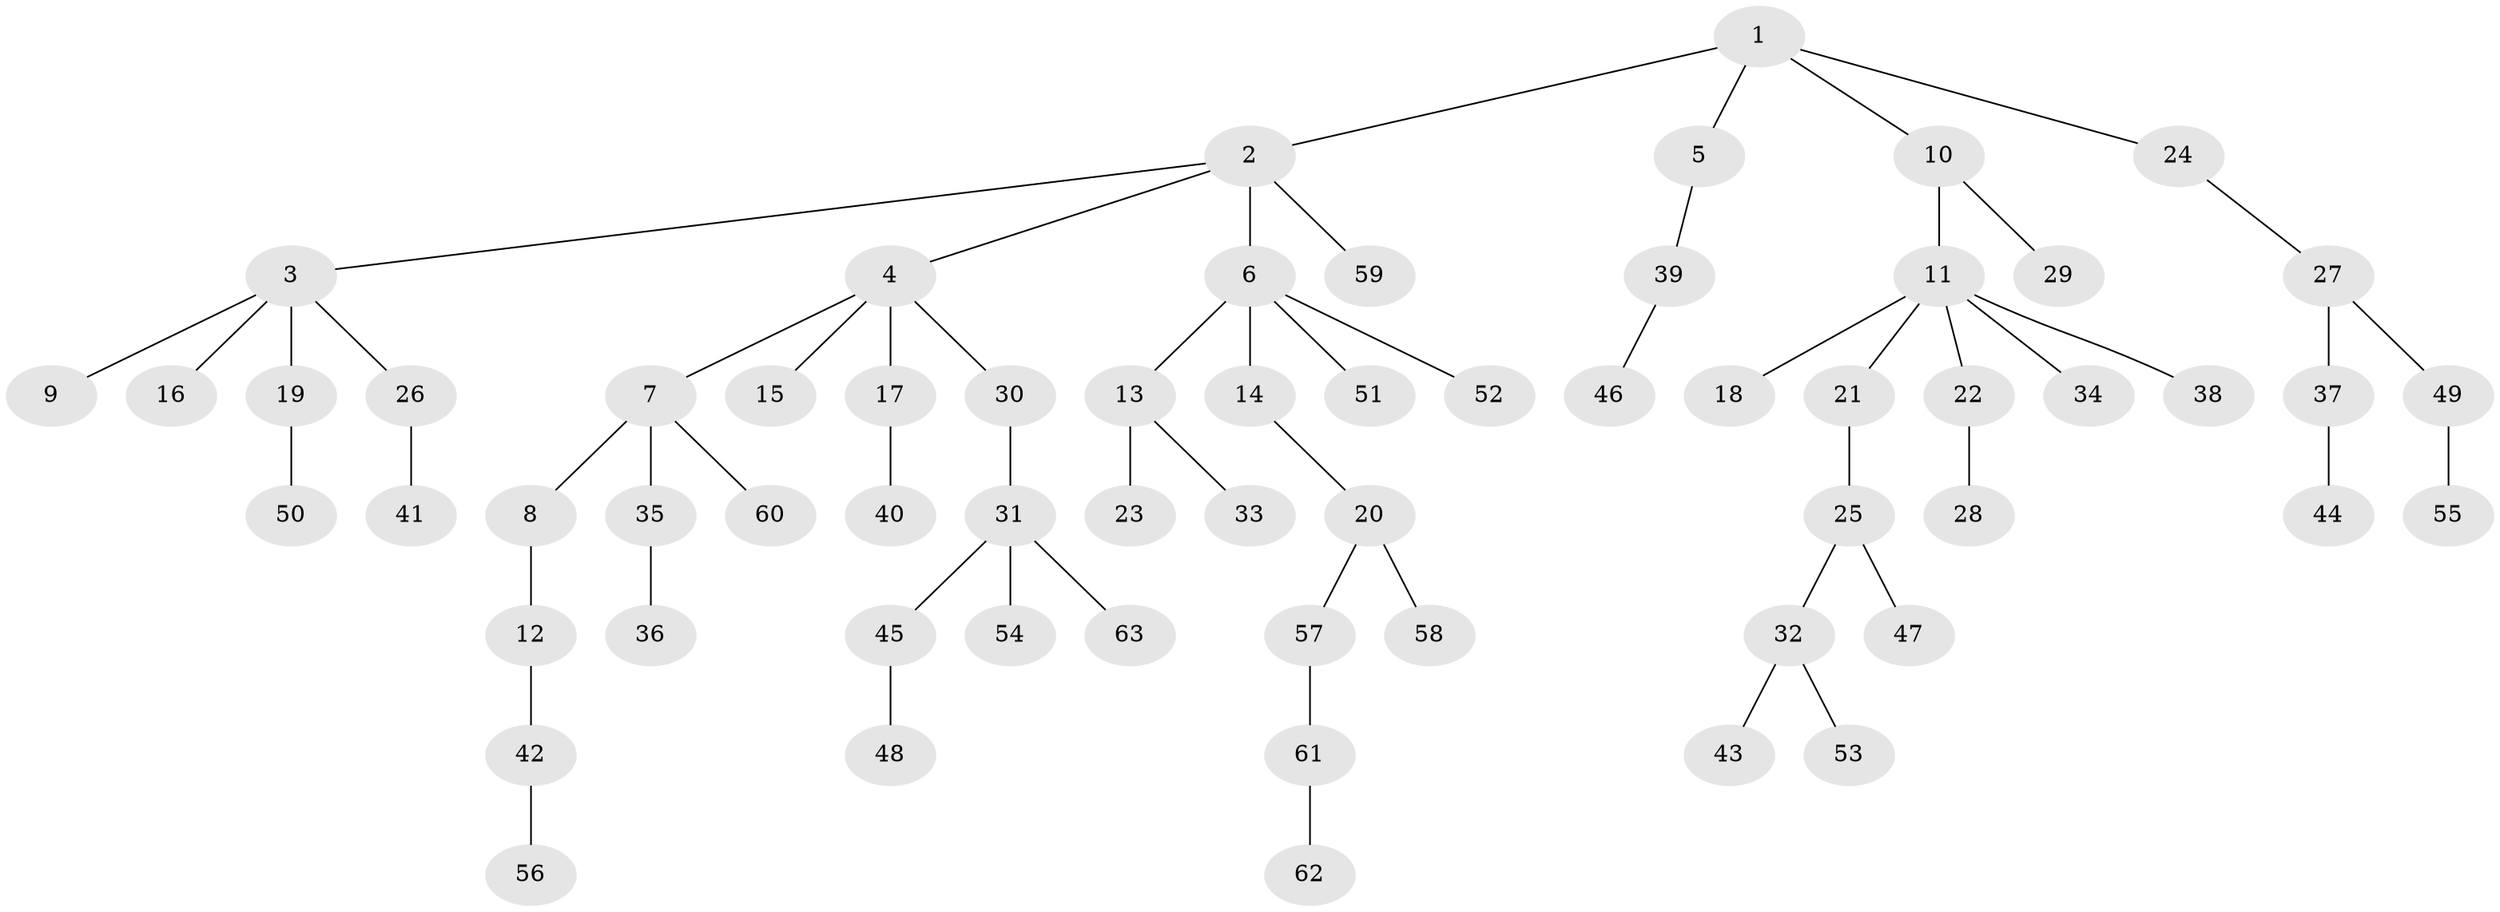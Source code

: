 // coarse degree distribution, {4: 0.07692307692307693, 3: 0.19230769230769232, 2: 0.3076923076923077, 1: 0.4230769230769231}
// Generated by graph-tools (version 1.1) at 2025/51/03/04/25 22:51:48]
// undirected, 63 vertices, 62 edges
graph export_dot {
  node [color=gray90,style=filled];
  1;
  2;
  3;
  4;
  5;
  6;
  7;
  8;
  9;
  10;
  11;
  12;
  13;
  14;
  15;
  16;
  17;
  18;
  19;
  20;
  21;
  22;
  23;
  24;
  25;
  26;
  27;
  28;
  29;
  30;
  31;
  32;
  33;
  34;
  35;
  36;
  37;
  38;
  39;
  40;
  41;
  42;
  43;
  44;
  45;
  46;
  47;
  48;
  49;
  50;
  51;
  52;
  53;
  54;
  55;
  56;
  57;
  58;
  59;
  60;
  61;
  62;
  63;
  1 -- 2;
  1 -- 5;
  1 -- 10;
  1 -- 24;
  2 -- 3;
  2 -- 4;
  2 -- 6;
  2 -- 59;
  3 -- 9;
  3 -- 16;
  3 -- 19;
  3 -- 26;
  4 -- 7;
  4 -- 15;
  4 -- 17;
  4 -- 30;
  5 -- 39;
  6 -- 13;
  6 -- 14;
  6 -- 51;
  6 -- 52;
  7 -- 8;
  7 -- 35;
  7 -- 60;
  8 -- 12;
  10 -- 11;
  10 -- 29;
  11 -- 18;
  11 -- 21;
  11 -- 22;
  11 -- 34;
  11 -- 38;
  12 -- 42;
  13 -- 23;
  13 -- 33;
  14 -- 20;
  17 -- 40;
  19 -- 50;
  20 -- 57;
  20 -- 58;
  21 -- 25;
  22 -- 28;
  24 -- 27;
  25 -- 32;
  25 -- 47;
  26 -- 41;
  27 -- 37;
  27 -- 49;
  30 -- 31;
  31 -- 45;
  31 -- 54;
  31 -- 63;
  32 -- 43;
  32 -- 53;
  35 -- 36;
  37 -- 44;
  39 -- 46;
  42 -- 56;
  45 -- 48;
  49 -- 55;
  57 -- 61;
  61 -- 62;
}
